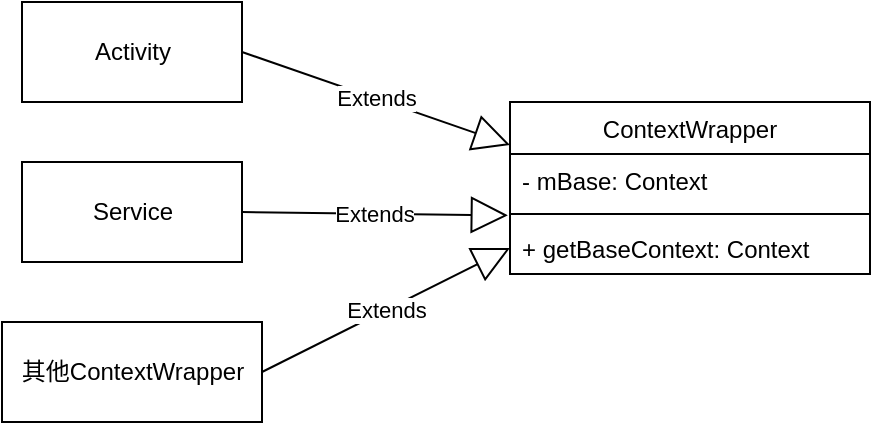<mxfile version="14.9.3" type="github">
  <diagram id="doaO3T_NP-BhFEfy7yjg" name="Page-1">
    <mxGraphModel dx="781" dy="477" grid="1" gridSize="10" guides="1" tooltips="1" connect="1" arrows="1" fold="1" page="1" pageScale="1" pageWidth="827" pageHeight="1169" math="0" shadow="0">
      <root>
        <mxCell id="0" />
        <mxCell id="1" parent="0" />
        <mxCell id="gqEycvacwhCloaUmMCjN-1" value="Activity" style="html=1;" vertex="1" parent="1">
          <mxGeometry x="80" y="170" width="110" height="50" as="geometry" />
        </mxCell>
        <mxCell id="gqEycvacwhCloaUmMCjN-2" value="Service" style="html=1;" vertex="1" parent="1">
          <mxGeometry x="80" y="250" width="110" height="50" as="geometry" />
        </mxCell>
        <mxCell id="gqEycvacwhCloaUmMCjN-3" value="其他ContextWrapper&lt;br&gt;" style="html=1;" vertex="1" parent="1">
          <mxGeometry x="70" y="330" width="130" height="50" as="geometry" />
        </mxCell>
        <mxCell id="gqEycvacwhCloaUmMCjN-9" value="ContextWrapper" style="swimlane;fontStyle=0;childLayout=stackLayout;horizontal=1;startSize=26;fillColor=none;horizontalStack=0;resizeParent=1;resizeParentMax=0;resizeLast=0;collapsible=1;marginBottom=0;" vertex="1" parent="1">
          <mxGeometry x="324" y="220" width="180" height="86" as="geometry" />
        </mxCell>
        <mxCell id="gqEycvacwhCloaUmMCjN-10" value="- mBase: Context" style="text;strokeColor=none;fillColor=none;align=left;verticalAlign=top;spacingLeft=4;spacingRight=4;overflow=hidden;rotatable=0;points=[[0,0.5],[1,0.5]];portConstraint=eastwest;" vertex="1" parent="gqEycvacwhCloaUmMCjN-9">
          <mxGeometry y="26" width="180" height="26" as="geometry" />
        </mxCell>
        <mxCell id="gqEycvacwhCloaUmMCjN-13" value="" style="line;strokeWidth=1;fillColor=none;align=left;verticalAlign=middle;spacingTop=-1;spacingLeft=3;spacingRight=3;rotatable=0;labelPosition=right;points=[];portConstraint=eastwest;" vertex="1" parent="gqEycvacwhCloaUmMCjN-9">
          <mxGeometry y="52" width="180" height="8" as="geometry" />
        </mxCell>
        <mxCell id="gqEycvacwhCloaUmMCjN-14" value="+ getBaseContext: Context" style="text;strokeColor=none;fillColor=none;align=left;verticalAlign=top;spacingLeft=4;spacingRight=4;overflow=hidden;rotatable=0;points=[[0,0.5],[1,0.5]];portConstraint=eastwest;" vertex="1" parent="gqEycvacwhCloaUmMCjN-9">
          <mxGeometry y="60" width="180" height="26" as="geometry" />
        </mxCell>
        <mxCell id="gqEycvacwhCloaUmMCjN-15" value="Extends" style="endArrow=block;endSize=16;endFill=0;html=1;exitX=1;exitY=0.5;exitDx=0;exitDy=0;entryX=0;entryY=0.25;entryDx=0;entryDy=0;" edge="1" parent="1" source="gqEycvacwhCloaUmMCjN-1" target="gqEycvacwhCloaUmMCjN-9">
          <mxGeometry width="160" relative="1" as="geometry">
            <mxPoint x="320" y="240" as="sourcePoint" />
            <mxPoint x="480" y="240" as="targetPoint" />
          </mxGeometry>
        </mxCell>
        <mxCell id="gqEycvacwhCloaUmMCjN-16" value="Extends" style="endArrow=block;endSize=16;endFill=0;html=1;exitX=1;exitY=0.5;exitDx=0;exitDy=0;entryX=-0.006;entryY=-0.128;entryDx=0;entryDy=0;entryPerimeter=0;" edge="1" parent="1" source="gqEycvacwhCloaUmMCjN-2" target="gqEycvacwhCloaUmMCjN-14">
          <mxGeometry width="160" relative="1" as="geometry">
            <mxPoint x="200" y="205" as="sourcePoint" />
            <mxPoint x="334" y="251.5" as="targetPoint" />
          </mxGeometry>
        </mxCell>
        <mxCell id="gqEycvacwhCloaUmMCjN-17" value="Extends" style="endArrow=block;endSize=16;endFill=0;html=1;exitX=1;exitY=0.5;exitDx=0;exitDy=0;entryX=0;entryY=0.5;entryDx=0;entryDy=0;" edge="1" parent="1" source="gqEycvacwhCloaUmMCjN-3" target="gqEycvacwhCloaUmMCjN-14">
          <mxGeometry width="160" relative="1" as="geometry">
            <mxPoint x="210" y="215" as="sourcePoint" />
            <mxPoint x="344" y="261.5" as="targetPoint" />
          </mxGeometry>
        </mxCell>
      </root>
    </mxGraphModel>
  </diagram>
</mxfile>
